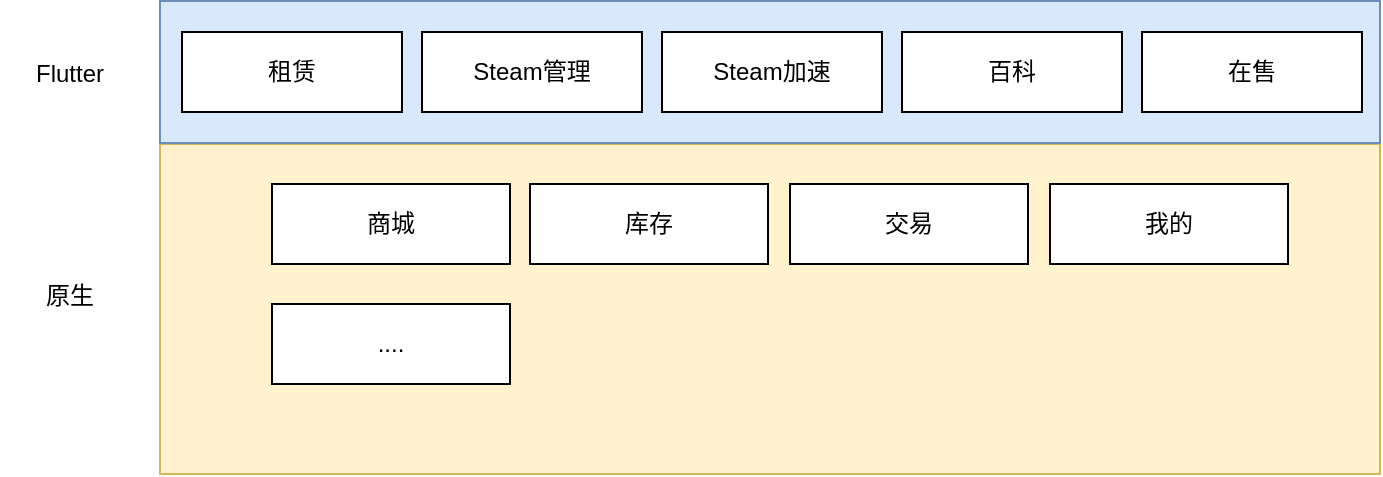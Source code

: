 <mxfile version="24.7.17">
  <diagram name="第 1 页" id="m9vhq2q0e87dHCPL6pzd">
    <mxGraphModel dx="2069" dy="819" grid="1" gridSize="10" guides="1" tooltips="1" connect="1" arrows="1" fold="1" page="1" pageScale="1" pageWidth="827" pageHeight="1169" math="0" shadow="0">
      <root>
        <mxCell id="0" />
        <mxCell id="1" parent="0" />
        <mxCell id="ZYgXHka4m3HWxw24o6Yz-1" value="" style="rounded=0;whiteSpace=wrap;html=1;fillColor=#fff2cc;strokeColor=#d6b656;" vertex="1" parent="1">
          <mxGeometry x="-120" y="400" width="610" height="165" as="geometry" />
        </mxCell>
        <mxCell id="ZYgXHka4m3HWxw24o6Yz-2" value="" style="rounded=0;whiteSpace=wrap;html=1;fillColor=#dae8fc;strokeColor=#6c8ebf;" vertex="1" parent="1">
          <mxGeometry x="-120" y="328.5" width="610" height="71" as="geometry" />
        </mxCell>
        <mxCell id="ZYgXHka4m3HWxw24o6Yz-4" value="租赁" style="rounded=0;whiteSpace=wrap;html=1;" vertex="1" parent="1">
          <mxGeometry x="-109" y="344" width="110" height="40" as="geometry" />
        </mxCell>
        <mxCell id="ZYgXHka4m3HWxw24o6Yz-5" value="Steam管理" style="rounded=0;whiteSpace=wrap;html=1;" vertex="1" parent="1">
          <mxGeometry x="11" y="344" width="110" height="40" as="geometry" />
        </mxCell>
        <mxCell id="ZYgXHka4m3HWxw24o6Yz-6" value="Steam加速" style="rounded=0;whiteSpace=wrap;html=1;" vertex="1" parent="1">
          <mxGeometry x="131" y="344" width="110" height="40" as="geometry" />
        </mxCell>
        <mxCell id="ZYgXHka4m3HWxw24o6Yz-7" value="百科" style="rounded=0;whiteSpace=wrap;html=1;" vertex="1" parent="1">
          <mxGeometry x="251" y="344" width="110" height="40" as="geometry" />
        </mxCell>
        <mxCell id="ZYgXHka4m3HWxw24o6Yz-8" value="在售" style="rounded=0;whiteSpace=wrap;html=1;" vertex="1" parent="1">
          <mxGeometry x="371" y="344" width="110" height="40" as="geometry" />
        </mxCell>
        <mxCell id="ZYgXHka4m3HWxw24o6Yz-9" value="商城" style="rounded=0;whiteSpace=wrap;html=1;" vertex="1" parent="1">
          <mxGeometry x="-64" y="420" width="119" height="40" as="geometry" />
        </mxCell>
        <mxCell id="ZYgXHka4m3HWxw24o6Yz-10" value="库存" style="rounded=0;whiteSpace=wrap;html=1;" vertex="1" parent="1">
          <mxGeometry x="65" y="420" width="119" height="40" as="geometry" />
        </mxCell>
        <mxCell id="ZYgXHka4m3HWxw24o6Yz-11" value="交易" style="rounded=0;whiteSpace=wrap;html=1;" vertex="1" parent="1">
          <mxGeometry x="195" y="420" width="119" height="40" as="geometry" />
        </mxCell>
        <mxCell id="ZYgXHka4m3HWxw24o6Yz-12" value="我的" style="rounded=0;whiteSpace=wrap;html=1;" vertex="1" parent="1">
          <mxGeometry x="325" y="420" width="119" height="40" as="geometry" />
        </mxCell>
        <mxCell id="ZYgXHka4m3HWxw24o6Yz-13" value="...." style="rounded=0;whiteSpace=wrap;html=1;" vertex="1" parent="1">
          <mxGeometry x="-64" y="480" width="119" height="40" as="geometry" />
        </mxCell>
        <mxCell id="ZYgXHka4m3HWxw24o6Yz-16" value="Flutter" style="text;html=1;align=center;verticalAlign=middle;whiteSpace=wrap;rounded=0;" vertex="1" parent="1">
          <mxGeometry x="-200" y="349" width="70" height="31" as="geometry" />
        </mxCell>
        <mxCell id="ZYgXHka4m3HWxw24o6Yz-17" value="原生" style="text;html=1;align=center;verticalAlign=middle;whiteSpace=wrap;rounded=0;" vertex="1" parent="1">
          <mxGeometry x="-200" y="460" width="70" height="31" as="geometry" />
        </mxCell>
      </root>
    </mxGraphModel>
  </diagram>
</mxfile>

